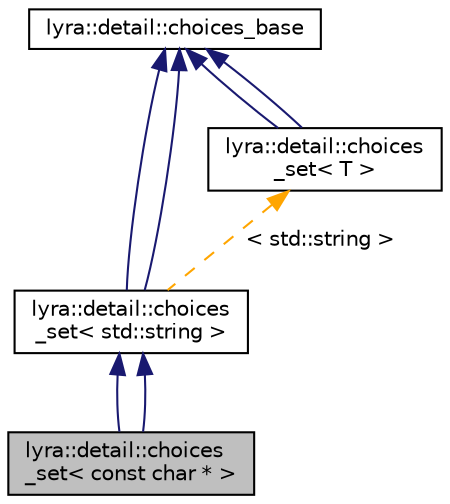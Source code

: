 digraph "lyra::detail::choices_set&lt; const char * &gt;"
{
 // INTERACTIVE_SVG=YES
 // LATEX_PDF_SIZE
  edge [fontname="Helvetica",fontsize="10",labelfontname="Helvetica",labelfontsize="10"];
  node [fontname="Helvetica",fontsize="10",shape=record];
  Node1 [label="lyra::detail::choices\l_set\< const char * \>",height=0.2,width=0.4,color="black", fillcolor="grey75", style="filled", fontcolor="black",tooltip=" "];
  Node2 -> Node1 [dir="back",color="midnightblue",fontsize="10",style="solid",fontname="Helvetica"];
  Node2 [label="lyra::detail::choices\l_set\< std::string \>",height=0.2,width=0.4,color="black", fillcolor="white", style="filled",URL="$structlyra_1_1detail_1_1choices__set.html",tooltip=" "];
  Node3 -> Node2 [dir="back",color="midnightblue",fontsize="10",style="solid",fontname="Helvetica"];
  Node3 [label="lyra::detail::choices_base",height=0.2,width=0.4,color="black", fillcolor="white", style="filled",URL="$structlyra_1_1detail_1_1choices__base.html",tooltip=" "];
  Node3 -> Node2 [dir="back",color="midnightblue",fontsize="10",style="solid",fontname="Helvetica"];
  Node4 -> Node2 [dir="back",color="orange",fontsize="10",style="dashed",label=" \< std::string \>" ,fontname="Helvetica"];
  Node4 [label="lyra::detail::choices\l_set\< T \>",height=0.2,width=0.4,color="black", fillcolor="white", style="filled",URL="$structlyra_1_1detail_1_1choices__set.html",tooltip=" "];
  Node3 -> Node4 [dir="back",color="midnightblue",fontsize="10",style="solid",fontname="Helvetica"];
  Node3 -> Node4 [dir="back",color="midnightblue",fontsize="10",style="solid",fontname="Helvetica"];
  Node2 -> Node1 [dir="back",color="midnightblue",fontsize="10",style="solid",fontname="Helvetica"];
}
